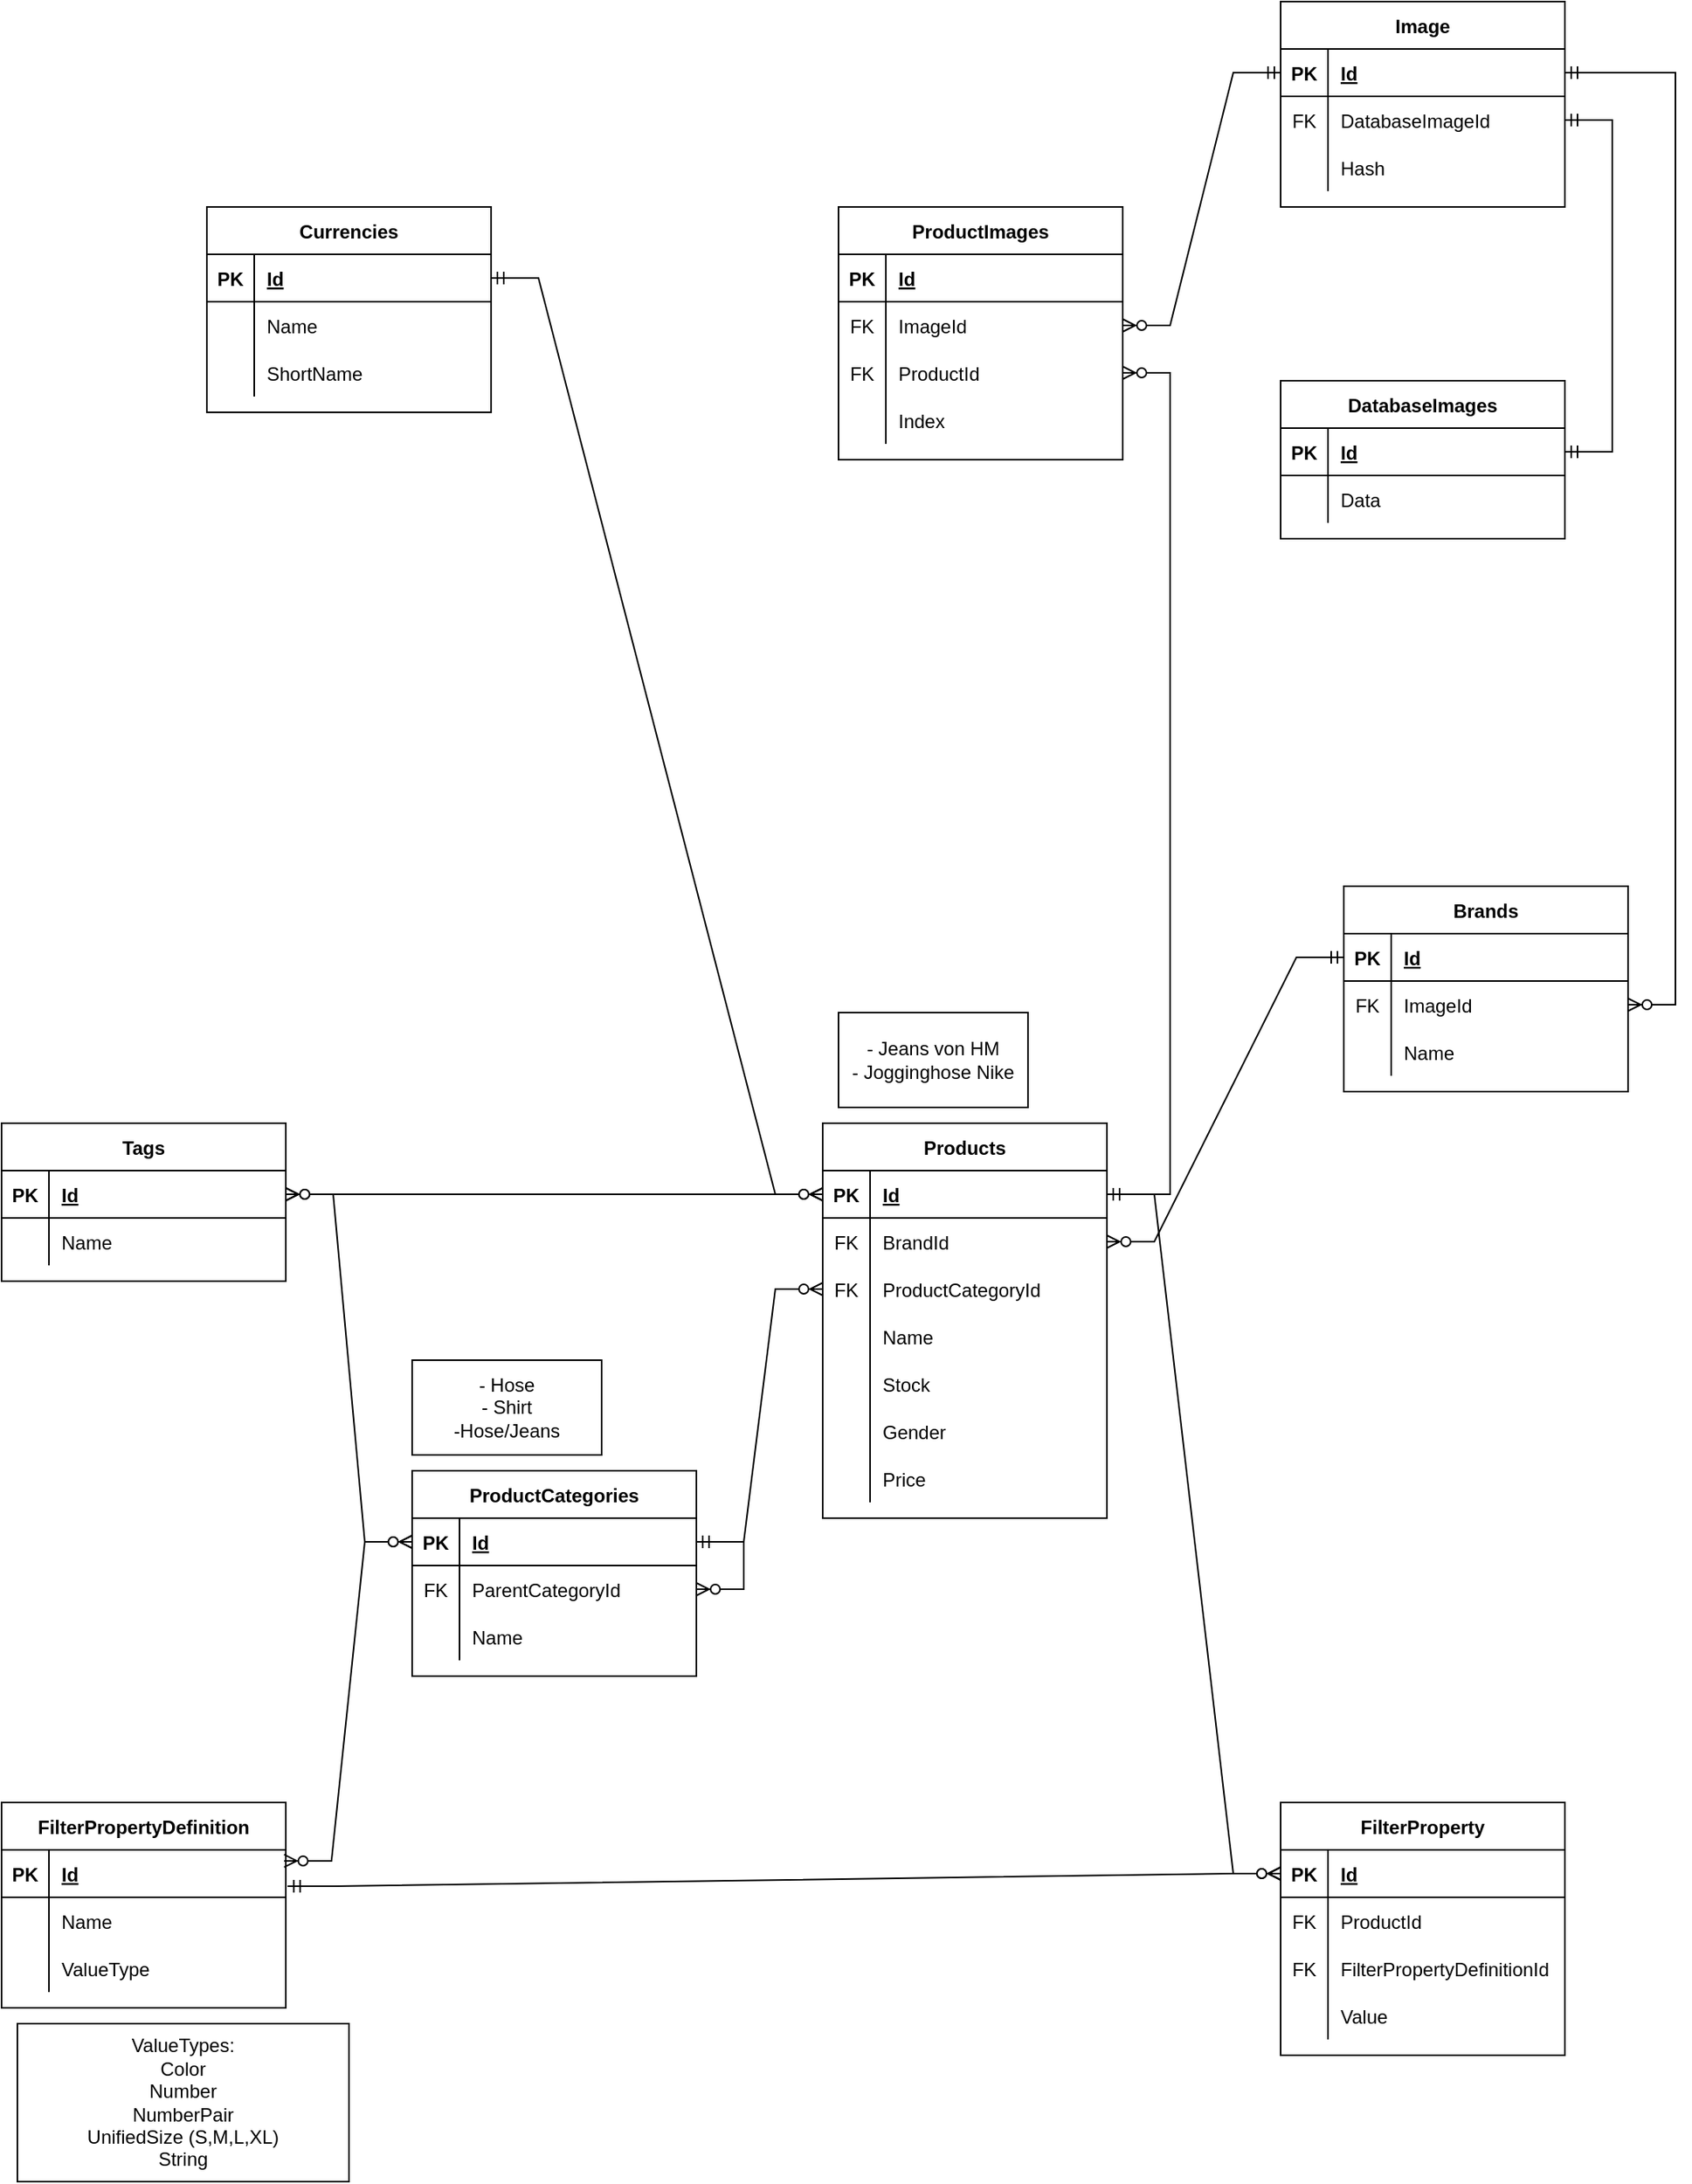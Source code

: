 <mxfile compressed="false" version="15.8.4" type="device">
  <diagram id="R2lEEEUBdFMjLlhIrx00" name="Page-1">
    <mxGraphModel dx="1662" dy="2639" grid="1" gridSize="10" guides="1" tooltips="1" connect="1" arrows="1" fold="1" page="1" pageScale="1" pageWidth="1169" pageHeight="1654" math="0" shadow="0" extFonts="Permanent Marker^https://fonts.googleapis.com/css?family=Permanent+Marker">
      <root>
        <mxCell id="0" />
        <mxCell id="1" parent="0" />
        <mxCell id="2k29dD9bNRJpPjfo6heG-1" value="Products" style="shape=table;startSize=30;container=1;collapsible=1;childLayout=tableLayout;fixedRows=1;rowLines=0;fontStyle=1;align=center;resizeLast=1;" parent="1" vertex="1">
          <mxGeometry x="540" y="90" width="180" height="250" as="geometry" />
        </mxCell>
        <mxCell id="2k29dD9bNRJpPjfo6heG-2" value="" style="shape=tableRow;horizontal=0;startSize=0;swimlaneHead=0;swimlaneBody=0;fillColor=none;collapsible=0;dropTarget=0;points=[[0,0.5],[1,0.5]];portConstraint=eastwest;top=0;left=0;right=0;bottom=1;" parent="2k29dD9bNRJpPjfo6heG-1" vertex="1">
          <mxGeometry y="30" width="180" height="30" as="geometry" />
        </mxCell>
        <mxCell id="2k29dD9bNRJpPjfo6heG-3" value="PK" style="shape=partialRectangle;connectable=0;fillColor=none;top=0;left=0;bottom=0;right=0;fontStyle=1;overflow=hidden;" parent="2k29dD9bNRJpPjfo6heG-2" vertex="1">
          <mxGeometry width="30" height="30" as="geometry">
            <mxRectangle width="30" height="30" as="alternateBounds" />
          </mxGeometry>
        </mxCell>
        <mxCell id="2k29dD9bNRJpPjfo6heG-4" value="Id" style="shape=partialRectangle;connectable=0;fillColor=none;top=0;left=0;bottom=0;right=0;align=left;spacingLeft=6;fontStyle=5;overflow=hidden;" parent="2k29dD9bNRJpPjfo6heG-2" vertex="1">
          <mxGeometry x="30" width="150" height="30" as="geometry">
            <mxRectangle width="150" height="30" as="alternateBounds" />
          </mxGeometry>
        </mxCell>
        <mxCell id="FlRv2dzmPDI0gXYhTpxN-71" value="" style="shape=partialRectangle;collapsible=0;dropTarget=0;pointerEvents=0;fillColor=none;top=0;left=0;bottom=0;right=0;points=[[0,0.5],[1,0.5]];portConstraint=eastwest;" parent="2k29dD9bNRJpPjfo6heG-1" vertex="1">
          <mxGeometry y="60" width="180" height="30" as="geometry" />
        </mxCell>
        <mxCell id="FlRv2dzmPDI0gXYhTpxN-72" value="FK" style="shape=partialRectangle;connectable=0;fillColor=none;top=0;left=0;bottom=0;right=0;fontStyle=0;overflow=hidden;" parent="FlRv2dzmPDI0gXYhTpxN-71" vertex="1">
          <mxGeometry width="30" height="30" as="geometry">
            <mxRectangle width="30" height="30" as="alternateBounds" />
          </mxGeometry>
        </mxCell>
        <mxCell id="FlRv2dzmPDI0gXYhTpxN-73" value="BrandId" style="shape=partialRectangle;connectable=0;fillColor=none;top=0;left=0;bottom=0;right=0;align=left;spacingLeft=6;fontStyle=0;overflow=hidden;" parent="FlRv2dzmPDI0gXYhTpxN-71" vertex="1">
          <mxGeometry x="30" width="150" height="30" as="geometry">
            <mxRectangle width="150" height="30" as="alternateBounds" />
          </mxGeometry>
        </mxCell>
        <mxCell id="2k29dD9bNRJpPjfo6heG-30" value="" style="shape=tableRow;horizontal=0;startSize=0;swimlaneHead=0;swimlaneBody=0;fillColor=none;collapsible=0;dropTarget=0;points=[[0,0.5],[1,0.5]];portConstraint=eastwest;top=0;left=0;right=0;bottom=0;" parent="2k29dD9bNRJpPjfo6heG-1" vertex="1">
          <mxGeometry y="90" width="180" height="30" as="geometry" />
        </mxCell>
        <mxCell id="2k29dD9bNRJpPjfo6heG-31" value="FK" style="shape=partialRectangle;connectable=0;fillColor=none;top=0;left=0;bottom=0;right=0;fontStyle=0;overflow=hidden;" parent="2k29dD9bNRJpPjfo6heG-30" vertex="1">
          <mxGeometry width="30" height="30" as="geometry">
            <mxRectangle width="30" height="30" as="alternateBounds" />
          </mxGeometry>
        </mxCell>
        <mxCell id="2k29dD9bNRJpPjfo6heG-32" value="ProductCategoryId" style="shape=partialRectangle;connectable=0;fillColor=none;top=0;left=0;bottom=0;right=0;align=left;spacingLeft=6;fontStyle=0;overflow=hidden;" parent="2k29dD9bNRJpPjfo6heG-30" vertex="1">
          <mxGeometry x="30" width="150" height="30" as="geometry">
            <mxRectangle width="150" height="30" as="alternateBounds" />
          </mxGeometry>
        </mxCell>
        <mxCell id="2k29dD9bNRJpPjfo6heG-5" value="" style="shape=tableRow;horizontal=0;startSize=0;swimlaneHead=0;swimlaneBody=0;fillColor=none;collapsible=0;dropTarget=0;points=[[0,0.5],[1,0.5]];portConstraint=eastwest;top=0;left=0;right=0;bottom=0;" parent="2k29dD9bNRJpPjfo6heG-1" vertex="1">
          <mxGeometry y="120" width="180" height="30" as="geometry" />
        </mxCell>
        <mxCell id="2k29dD9bNRJpPjfo6heG-6" value="" style="shape=partialRectangle;connectable=0;fillColor=none;top=0;left=0;bottom=0;right=0;editable=1;overflow=hidden;" parent="2k29dD9bNRJpPjfo6heG-5" vertex="1">
          <mxGeometry width="30" height="30" as="geometry">
            <mxRectangle width="30" height="30" as="alternateBounds" />
          </mxGeometry>
        </mxCell>
        <mxCell id="2k29dD9bNRJpPjfo6heG-7" value="Name" style="shape=partialRectangle;connectable=0;fillColor=none;top=0;left=0;bottom=0;right=0;align=left;spacingLeft=6;overflow=hidden;" parent="2k29dD9bNRJpPjfo6heG-5" vertex="1">
          <mxGeometry x="30" width="150" height="30" as="geometry">
            <mxRectangle width="150" height="30" as="alternateBounds" />
          </mxGeometry>
        </mxCell>
        <mxCell id="2k29dD9bNRJpPjfo6heG-8" value="" style="shape=tableRow;horizontal=0;startSize=0;swimlaneHead=0;swimlaneBody=0;fillColor=none;collapsible=0;dropTarget=0;points=[[0,0.5],[1,0.5]];portConstraint=eastwest;top=0;left=0;right=0;bottom=0;" parent="2k29dD9bNRJpPjfo6heG-1" vertex="1">
          <mxGeometry y="150" width="180" height="30" as="geometry" />
        </mxCell>
        <mxCell id="2k29dD9bNRJpPjfo6heG-9" value="" style="shape=partialRectangle;connectable=0;fillColor=none;top=0;left=0;bottom=0;right=0;editable=1;overflow=hidden;" parent="2k29dD9bNRJpPjfo6heG-8" vertex="1">
          <mxGeometry width="30" height="30" as="geometry">
            <mxRectangle width="30" height="30" as="alternateBounds" />
          </mxGeometry>
        </mxCell>
        <mxCell id="2k29dD9bNRJpPjfo6heG-10" value="Stock" style="shape=partialRectangle;connectable=0;fillColor=none;top=0;left=0;bottom=0;right=0;align=left;spacingLeft=6;overflow=hidden;" parent="2k29dD9bNRJpPjfo6heG-8" vertex="1">
          <mxGeometry x="30" width="150" height="30" as="geometry">
            <mxRectangle width="150" height="30" as="alternateBounds" />
          </mxGeometry>
        </mxCell>
        <mxCell id="2k29dD9bNRJpPjfo6heG-27" value="" style="shape=tableRow;horizontal=0;startSize=0;swimlaneHead=0;swimlaneBody=0;fillColor=none;collapsible=0;dropTarget=0;points=[[0,0.5],[1,0.5]];portConstraint=eastwest;top=0;left=0;right=0;bottom=0;" parent="2k29dD9bNRJpPjfo6heG-1" vertex="1">
          <mxGeometry y="180" width="180" height="30" as="geometry" />
        </mxCell>
        <mxCell id="2k29dD9bNRJpPjfo6heG-28" value="" style="shape=partialRectangle;connectable=0;fillColor=none;top=0;left=0;bottom=0;right=0;editable=1;overflow=hidden;" parent="2k29dD9bNRJpPjfo6heG-27" vertex="1">
          <mxGeometry width="30" height="30" as="geometry">
            <mxRectangle width="30" height="30" as="alternateBounds" />
          </mxGeometry>
        </mxCell>
        <mxCell id="2k29dD9bNRJpPjfo6heG-29" value="Gender" style="shape=partialRectangle;connectable=0;fillColor=none;top=0;left=0;bottom=0;right=0;align=left;spacingLeft=6;overflow=hidden;" parent="2k29dD9bNRJpPjfo6heG-27" vertex="1">
          <mxGeometry x="30" width="150" height="30" as="geometry">
            <mxRectangle width="150" height="30" as="alternateBounds" />
          </mxGeometry>
        </mxCell>
        <mxCell id="UCJz-OB7GyYKRhR9v32s-3" value="" style="shape=tableRow;horizontal=0;startSize=0;swimlaneHead=0;swimlaneBody=0;fillColor=none;collapsible=0;dropTarget=0;points=[[0,0.5],[1,0.5]];portConstraint=eastwest;top=0;left=0;right=0;bottom=0;" parent="2k29dD9bNRJpPjfo6heG-1" vertex="1">
          <mxGeometry y="210" width="180" height="30" as="geometry" />
        </mxCell>
        <mxCell id="UCJz-OB7GyYKRhR9v32s-4" value="" style="shape=partialRectangle;connectable=0;fillColor=none;top=0;left=0;bottom=0;right=0;editable=1;overflow=hidden;" parent="UCJz-OB7GyYKRhR9v32s-3" vertex="1">
          <mxGeometry width="30" height="30" as="geometry">
            <mxRectangle width="30" height="30" as="alternateBounds" />
          </mxGeometry>
        </mxCell>
        <mxCell id="UCJz-OB7GyYKRhR9v32s-5" value="Price" style="shape=partialRectangle;connectable=0;fillColor=none;top=0;left=0;bottom=0;right=0;align=left;spacingLeft=6;overflow=hidden;" parent="UCJz-OB7GyYKRhR9v32s-3" vertex="1">
          <mxGeometry x="30" width="150" height="30" as="geometry">
            <mxRectangle width="150" height="30" as="alternateBounds" />
          </mxGeometry>
        </mxCell>
        <mxCell id="2k29dD9bNRJpPjfo6heG-14" value="ProductCategories" style="shape=table;startSize=30;container=1;collapsible=1;childLayout=tableLayout;fixedRows=1;rowLines=0;fontStyle=1;align=center;resizeLast=1;" parent="1" vertex="1">
          <mxGeometry x="280" y="310" width="180" height="130" as="geometry" />
        </mxCell>
        <mxCell id="2k29dD9bNRJpPjfo6heG-15" value="" style="shape=tableRow;horizontal=0;startSize=0;swimlaneHead=0;swimlaneBody=0;fillColor=none;collapsible=0;dropTarget=0;points=[[0,0.5],[1,0.5]];portConstraint=eastwest;top=0;left=0;right=0;bottom=1;" parent="2k29dD9bNRJpPjfo6heG-14" vertex="1">
          <mxGeometry y="30" width="180" height="30" as="geometry" />
        </mxCell>
        <mxCell id="2k29dD9bNRJpPjfo6heG-16" value="PK" style="shape=partialRectangle;connectable=0;fillColor=none;top=0;left=0;bottom=0;right=0;fontStyle=1;overflow=hidden;" parent="2k29dD9bNRJpPjfo6heG-15" vertex="1">
          <mxGeometry width="30" height="30" as="geometry">
            <mxRectangle width="30" height="30" as="alternateBounds" />
          </mxGeometry>
        </mxCell>
        <mxCell id="2k29dD9bNRJpPjfo6heG-17" value="Id" style="shape=partialRectangle;connectable=0;fillColor=none;top=0;left=0;bottom=0;right=0;align=left;spacingLeft=6;fontStyle=5;overflow=hidden;" parent="2k29dD9bNRJpPjfo6heG-15" vertex="1">
          <mxGeometry x="30" width="150" height="30" as="geometry">
            <mxRectangle width="150" height="30" as="alternateBounds" />
          </mxGeometry>
        </mxCell>
        <mxCell id="2k29dD9bNRJpPjfo6heG-33" value="" style="shape=tableRow;horizontal=0;startSize=0;swimlaneHead=0;swimlaneBody=0;fillColor=none;collapsible=0;dropTarget=0;points=[[0,0.5],[1,0.5]];portConstraint=eastwest;top=0;left=0;right=0;bottom=0;" parent="2k29dD9bNRJpPjfo6heG-14" vertex="1">
          <mxGeometry y="60" width="180" height="30" as="geometry" />
        </mxCell>
        <mxCell id="2k29dD9bNRJpPjfo6heG-34" value="FK" style="shape=partialRectangle;connectable=0;fillColor=none;top=0;left=0;bottom=0;right=0;fontStyle=0;overflow=hidden;" parent="2k29dD9bNRJpPjfo6heG-33" vertex="1">
          <mxGeometry width="30" height="30" as="geometry">
            <mxRectangle width="30" height="30" as="alternateBounds" />
          </mxGeometry>
        </mxCell>
        <mxCell id="2k29dD9bNRJpPjfo6heG-35" value="ParentCategoryId" style="shape=partialRectangle;connectable=0;fillColor=none;top=0;left=0;bottom=0;right=0;align=left;spacingLeft=6;fontStyle=0;overflow=hidden;" parent="2k29dD9bNRJpPjfo6heG-33" vertex="1">
          <mxGeometry x="30" width="150" height="30" as="geometry">
            <mxRectangle width="150" height="30" as="alternateBounds" />
          </mxGeometry>
        </mxCell>
        <mxCell id="2k29dD9bNRJpPjfo6heG-21" value="" style="shape=tableRow;horizontal=0;startSize=0;swimlaneHead=0;swimlaneBody=0;fillColor=none;collapsible=0;dropTarget=0;points=[[0,0.5],[1,0.5]];portConstraint=eastwest;top=0;left=0;right=0;bottom=0;" parent="2k29dD9bNRJpPjfo6heG-14" vertex="1">
          <mxGeometry y="90" width="180" height="30" as="geometry" />
        </mxCell>
        <mxCell id="2k29dD9bNRJpPjfo6heG-22" value="" style="shape=partialRectangle;connectable=0;fillColor=none;top=0;left=0;bottom=0;right=0;editable=1;overflow=hidden;" parent="2k29dD9bNRJpPjfo6heG-21" vertex="1">
          <mxGeometry width="30" height="30" as="geometry">
            <mxRectangle width="30" height="30" as="alternateBounds" />
          </mxGeometry>
        </mxCell>
        <mxCell id="2k29dD9bNRJpPjfo6heG-23" value="Name" style="shape=partialRectangle;connectable=0;fillColor=none;top=0;left=0;bottom=0;right=0;align=left;spacingLeft=6;overflow=hidden;" parent="2k29dD9bNRJpPjfo6heG-21" vertex="1">
          <mxGeometry x="30" width="150" height="30" as="geometry">
            <mxRectangle width="150" height="30" as="alternateBounds" />
          </mxGeometry>
        </mxCell>
        <mxCell id="2k29dD9bNRJpPjfo6heG-37" value="" style="edgeStyle=entityRelationEdgeStyle;fontSize=12;html=1;endArrow=ERzeroToMany;startArrow=ERmandOne;rounded=0;" parent="2k29dD9bNRJpPjfo6heG-14" source="2k29dD9bNRJpPjfo6heG-15" target="2k29dD9bNRJpPjfo6heG-33" edge="1">
          <mxGeometry width="100" height="100" relative="1" as="geometry">
            <mxPoint x="10" y="55" as="sourcePoint" />
            <mxPoint x="-100" y="65" as="targetPoint" />
          </mxGeometry>
        </mxCell>
        <mxCell id="2k29dD9bNRJpPjfo6heG-36" value="" style="edgeStyle=entityRelationEdgeStyle;fontSize=12;html=1;endArrow=ERzeroToMany;startArrow=ERmandOne;rounded=0;" parent="1" source="2k29dD9bNRJpPjfo6heG-15" target="2k29dD9bNRJpPjfo6heG-30" edge="1">
          <mxGeometry width="100" height="100" relative="1" as="geometry">
            <mxPoint x="580" y="570" as="sourcePoint" />
            <mxPoint x="680" y="470" as="targetPoint" />
          </mxGeometry>
        </mxCell>
        <mxCell id="UCJz-OB7GyYKRhR9v32s-1" value="- Jeans von HM&lt;br&gt;- Jogginghose Nike" style="rounded=0;whiteSpace=wrap;html=1;" parent="1" vertex="1">
          <mxGeometry x="550" y="20" width="120" height="60" as="geometry" />
        </mxCell>
        <mxCell id="UCJz-OB7GyYKRhR9v32s-2" value="- Hose&lt;br&gt;- Shirt&lt;br&gt;-Hose/Jeans" style="rounded=0;whiteSpace=wrap;html=1;" parent="1" vertex="1">
          <mxGeometry x="280" y="240" width="120" height="60" as="geometry" />
        </mxCell>
        <mxCell id="UCJz-OB7GyYKRhR9v32s-12" value="FilterPropertyDefinition" style="shape=table;startSize=30;container=1;collapsible=1;childLayout=tableLayout;fixedRows=1;rowLines=0;fontStyle=1;align=center;resizeLast=1;" parent="1" vertex="1">
          <mxGeometry x="20" y="520" width="180" height="130" as="geometry" />
        </mxCell>
        <mxCell id="UCJz-OB7GyYKRhR9v32s-13" value="" style="shape=tableRow;horizontal=0;startSize=0;swimlaneHead=0;swimlaneBody=0;fillColor=none;collapsible=0;dropTarget=0;points=[[0,0.5],[1,0.5]];portConstraint=eastwest;top=0;left=0;right=0;bottom=1;" parent="UCJz-OB7GyYKRhR9v32s-12" vertex="1">
          <mxGeometry y="30" width="180" height="30" as="geometry" />
        </mxCell>
        <mxCell id="UCJz-OB7GyYKRhR9v32s-14" value="PK" style="shape=partialRectangle;connectable=0;fillColor=none;top=0;left=0;bottom=0;right=0;fontStyle=1;overflow=hidden;" parent="UCJz-OB7GyYKRhR9v32s-13" vertex="1">
          <mxGeometry width="30" height="30" as="geometry">
            <mxRectangle width="30" height="30" as="alternateBounds" />
          </mxGeometry>
        </mxCell>
        <mxCell id="UCJz-OB7GyYKRhR9v32s-15" value="Id" style="shape=partialRectangle;connectable=0;fillColor=none;top=0;left=0;bottom=0;right=0;align=left;spacingLeft=6;fontStyle=5;overflow=hidden;" parent="UCJz-OB7GyYKRhR9v32s-13" vertex="1">
          <mxGeometry x="30" width="150" height="30" as="geometry">
            <mxRectangle width="150" height="30" as="alternateBounds" />
          </mxGeometry>
        </mxCell>
        <mxCell id="UCJz-OB7GyYKRhR9v32s-16" value="" style="shape=tableRow;horizontal=0;startSize=0;swimlaneHead=0;swimlaneBody=0;fillColor=none;collapsible=0;dropTarget=0;points=[[0,0.5],[1,0.5]];portConstraint=eastwest;top=0;left=0;right=0;bottom=0;" parent="UCJz-OB7GyYKRhR9v32s-12" vertex="1">
          <mxGeometry y="60" width="180" height="30" as="geometry" />
        </mxCell>
        <mxCell id="UCJz-OB7GyYKRhR9v32s-17" value="" style="shape=partialRectangle;connectable=0;fillColor=none;top=0;left=0;bottom=0;right=0;editable=1;overflow=hidden;" parent="UCJz-OB7GyYKRhR9v32s-16" vertex="1">
          <mxGeometry width="30" height="30" as="geometry">
            <mxRectangle width="30" height="30" as="alternateBounds" />
          </mxGeometry>
        </mxCell>
        <mxCell id="UCJz-OB7GyYKRhR9v32s-18" value="Name" style="shape=partialRectangle;connectable=0;fillColor=none;top=0;left=0;bottom=0;right=0;align=left;spacingLeft=6;overflow=hidden;" parent="UCJz-OB7GyYKRhR9v32s-16" vertex="1">
          <mxGeometry x="30" width="150" height="30" as="geometry">
            <mxRectangle width="150" height="30" as="alternateBounds" />
          </mxGeometry>
        </mxCell>
        <mxCell id="UCJz-OB7GyYKRhR9v32s-22" value="" style="shape=tableRow;horizontal=0;startSize=0;swimlaneHead=0;swimlaneBody=0;fillColor=none;collapsible=0;dropTarget=0;points=[[0,0.5],[1,0.5]];portConstraint=eastwest;top=0;left=0;right=0;bottom=0;" parent="UCJz-OB7GyYKRhR9v32s-12" vertex="1">
          <mxGeometry y="90" width="180" height="30" as="geometry" />
        </mxCell>
        <mxCell id="UCJz-OB7GyYKRhR9v32s-23" value="" style="shape=partialRectangle;connectable=0;fillColor=none;top=0;left=0;bottom=0;right=0;editable=1;overflow=hidden;" parent="UCJz-OB7GyYKRhR9v32s-22" vertex="1">
          <mxGeometry width="30" height="30" as="geometry">
            <mxRectangle width="30" height="30" as="alternateBounds" />
          </mxGeometry>
        </mxCell>
        <mxCell id="UCJz-OB7GyYKRhR9v32s-24" value="ValueType" style="shape=partialRectangle;connectable=0;fillColor=none;top=0;left=0;bottom=0;right=0;align=left;spacingLeft=6;overflow=hidden;" parent="UCJz-OB7GyYKRhR9v32s-22" vertex="1">
          <mxGeometry x="30" width="150" height="30" as="geometry">
            <mxRectangle width="150" height="30" as="alternateBounds" />
          </mxGeometry>
        </mxCell>
        <mxCell id="UCJz-OB7GyYKRhR9v32s-25" value="Tags" style="shape=table;startSize=30;container=1;collapsible=1;childLayout=tableLayout;fixedRows=1;rowLines=0;fontStyle=1;align=center;resizeLast=1;" parent="1" vertex="1">
          <mxGeometry x="20" y="90" width="180" height="100" as="geometry" />
        </mxCell>
        <mxCell id="UCJz-OB7GyYKRhR9v32s-26" value="" style="shape=tableRow;horizontal=0;startSize=0;swimlaneHead=0;swimlaneBody=0;fillColor=none;collapsible=0;dropTarget=0;points=[[0,0.5],[1,0.5]];portConstraint=eastwest;top=0;left=0;right=0;bottom=1;" parent="UCJz-OB7GyYKRhR9v32s-25" vertex="1">
          <mxGeometry y="30" width="180" height="30" as="geometry" />
        </mxCell>
        <mxCell id="UCJz-OB7GyYKRhR9v32s-27" value="PK" style="shape=partialRectangle;connectable=0;fillColor=none;top=0;left=0;bottom=0;right=0;fontStyle=1;overflow=hidden;" parent="UCJz-OB7GyYKRhR9v32s-26" vertex="1">
          <mxGeometry width="30" height="30" as="geometry">
            <mxRectangle width="30" height="30" as="alternateBounds" />
          </mxGeometry>
        </mxCell>
        <mxCell id="UCJz-OB7GyYKRhR9v32s-28" value="Id" style="shape=partialRectangle;connectable=0;fillColor=none;top=0;left=0;bottom=0;right=0;align=left;spacingLeft=6;fontStyle=5;overflow=hidden;" parent="UCJz-OB7GyYKRhR9v32s-26" vertex="1">
          <mxGeometry x="30" width="150" height="30" as="geometry">
            <mxRectangle width="150" height="30" as="alternateBounds" />
          </mxGeometry>
        </mxCell>
        <mxCell id="UCJz-OB7GyYKRhR9v32s-29" value="" style="shape=tableRow;horizontal=0;startSize=0;swimlaneHead=0;swimlaneBody=0;fillColor=none;collapsible=0;dropTarget=0;points=[[0,0.5],[1,0.5]];portConstraint=eastwest;top=0;left=0;right=0;bottom=0;" parent="UCJz-OB7GyYKRhR9v32s-25" vertex="1">
          <mxGeometry y="60" width="180" height="30" as="geometry" />
        </mxCell>
        <mxCell id="UCJz-OB7GyYKRhR9v32s-30" value="" style="shape=partialRectangle;connectable=0;fillColor=none;top=0;left=0;bottom=0;right=0;editable=1;overflow=hidden;" parent="UCJz-OB7GyYKRhR9v32s-29" vertex="1">
          <mxGeometry width="30" height="30" as="geometry">
            <mxRectangle width="30" height="30" as="alternateBounds" />
          </mxGeometry>
        </mxCell>
        <mxCell id="UCJz-OB7GyYKRhR9v32s-31" value="Name" style="shape=partialRectangle;connectable=0;fillColor=none;top=0;left=0;bottom=0;right=0;align=left;spacingLeft=6;overflow=hidden;" parent="UCJz-OB7GyYKRhR9v32s-29" vertex="1">
          <mxGeometry x="30" width="150" height="30" as="geometry">
            <mxRectangle width="150" height="30" as="alternateBounds" />
          </mxGeometry>
        </mxCell>
        <mxCell id="UCJz-OB7GyYKRhR9v32s-38" value="" style="edgeStyle=entityRelationEdgeStyle;fontSize=12;html=1;endArrow=ERzeroToMany;endFill=1;startArrow=ERzeroToMany;rounded=0;" parent="1" source="2k29dD9bNRJpPjfo6heG-2" target="UCJz-OB7GyYKRhR9v32s-26" edge="1">
          <mxGeometry width="100" height="100" relative="1" as="geometry">
            <mxPoint x="80" y="680" as="sourcePoint" />
            <mxPoint x="180" y="580" as="targetPoint" />
          </mxGeometry>
        </mxCell>
        <mxCell id="UCJz-OB7GyYKRhR9v32s-39" value="" style="edgeStyle=entityRelationEdgeStyle;fontSize=12;html=1;endArrow=ERzeroToMany;endFill=1;startArrow=ERzeroToMany;rounded=0;" parent="1" source="2k29dD9bNRJpPjfo6heG-15" target="UCJz-OB7GyYKRhR9v32s-26" edge="1">
          <mxGeometry width="100" height="100" relative="1" as="geometry">
            <mxPoint x="150" y="400" as="sourcePoint" />
            <mxPoint x="250" y="300" as="targetPoint" />
          </mxGeometry>
        </mxCell>
        <mxCell id="UCJz-OB7GyYKRhR9v32s-40" value="ValueTypes:&lt;br&gt;Color&lt;br&gt;Number&lt;br&gt;NumberPair&lt;br&gt;UnifiedSize (S,M,L,XL)&lt;br&gt;String" style="rounded=0;whiteSpace=wrap;html=1;" parent="1" vertex="1">
          <mxGeometry x="30" y="660" width="210" height="100" as="geometry" />
        </mxCell>
        <mxCell id="UCJz-OB7GyYKRhR9v32s-41" value="" style="edgeStyle=entityRelationEdgeStyle;fontSize=12;html=1;endArrow=ERzeroToMany;endFill=1;startArrow=ERzeroToMany;rounded=0;exitX=0.994;exitY=0.233;exitDx=0;exitDy=0;exitPerimeter=0;" parent="1" source="UCJz-OB7GyYKRhR9v32s-13" target="2k29dD9bNRJpPjfo6heG-15" edge="1">
          <mxGeometry width="100" height="100" relative="1" as="geometry">
            <mxPoint x="180" y="570" as="sourcePoint" />
            <mxPoint x="280" y="470" as="targetPoint" />
          </mxGeometry>
        </mxCell>
        <mxCell id="UCJz-OB7GyYKRhR9v32s-42" value="FilterProperty" style="shape=table;startSize=30;container=1;collapsible=1;childLayout=tableLayout;fixedRows=1;rowLines=0;fontStyle=1;align=center;resizeLast=1;" parent="1" vertex="1">
          <mxGeometry x="830" y="520" width="180" height="160" as="geometry" />
        </mxCell>
        <mxCell id="UCJz-OB7GyYKRhR9v32s-43" value="" style="shape=tableRow;horizontal=0;startSize=0;swimlaneHead=0;swimlaneBody=0;fillColor=none;collapsible=0;dropTarget=0;points=[[0,0.5],[1,0.5]];portConstraint=eastwest;top=0;left=0;right=0;bottom=1;" parent="UCJz-OB7GyYKRhR9v32s-42" vertex="1">
          <mxGeometry y="30" width="180" height="30" as="geometry" />
        </mxCell>
        <mxCell id="UCJz-OB7GyYKRhR9v32s-44" value="PK" style="shape=partialRectangle;connectable=0;fillColor=none;top=0;left=0;bottom=0;right=0;fontStyle=1;overflow=hidden;" parent="UCJz-OB7GyYKRhR9v32s-43" vertex="1">
          <mxGeometry width="30" height="30" as="geometry">
            <mxRectangle width="30" height="30" as="alternateBounds" />
          </mxGeometry>
        </mxCell>
        <mxCell id="UCJz-OB7GyYKRhR9v32s-45" value="Id" style="shape=partialRectangle;connectable=0;fillColor=none;top=0;left=0;bottom=0;right=0;align=left;spacingLeft=6;fontStyle=5;overflow=hidden;" parent="UCJz-OB7GyYKRhR9v32s-43" vertex="1">
          <mxGeometry x="30" width="150" height="30" as="geometry">
            <mxRectangle width="150" height="30" as="alternateBounds" />
          </mxGeometry>
        </mxCell>
        <mxCell id="UCJz-OB7GyYKRhR9v32s-62" value="" style="shape=tableRow;horizontal=0;startSize=0;swimlaneHead=0;swimlaneBody=0;fillColor=none;collapsible=0;dropTarget=0;points=[[0,0.5],[1,0.5]];portConstraint=eastwest;top=0;left=0;right=0;bottom=0;" parent="UCJz-OB7GyYKRhR9v32s-42" vertex="1">
          <mxGeometry y="60" width="180" height="30" as="geometry" />
        </mxCell>
        <mxCell id="UCJz-OB7GyYKRhR9v32s-63" value="FK" style="shape=partialRectangle;connectable=0;fillColor=none;top=0;left=0;bottom=0;right=0;fontStyle=0;overflow=hidden;" parent="UCJz-OB7GyYKRhR9v32s-62" vertex="1">
          <mxGeometry width="30" height="30" as="geometry">
            <mxRectangle width="30" height="30" as="alternateBounds" />
          </mxGeometry>
        </mxCell>
        <mxCell id="UCJz-OB7GyYKRhR9v32s-64" value="ProductId" style="shape=partialRectangle;connectable=0;fillColor=none;top=0;left=0;bottom=0;right=0;align=left;spacingLeft=6;fontStyle=0;overflow=hidden;" parent="UCJz-OB7GyYKRhR9v32s-62" vertex="1">
          <mxGeometry x="30" width="150" height="30" as="geometry">
            <mxRectangle width="150" height="30" as="alternateBounds" />
          </mxGeometry>
        </mxCell>
        <mxCell id="UCJz-OB7GyYKRhR9v32s-56" value="" style="shape=tableRow;horizontal=0;startSize=0;swimlaneHead=0;swimlaneBody=0;fillColor=none;collapsible=0;dropTarget=0;points=[[0,0.5],[1,0.5]];portConstraint=eastwest;top=0;left=0;right=0;bottom=0;" parent="UCJz-OB7GyYKRhR9v32s-42" vertex="1">
          <mxGeometry y="90" width="180" height="30" as="geometry" />
        </mxCell>
        <mxCell id="UCJz-OB7GyYKRhR9v32s-57" value="FK" style="shape=partialRectangle;connectable=0;fillColor=none;top=0;left=0;bottom=0;right=0;fontStyle=0;overflow=hidden;" parent="UCJz-OB7GyYKRhR9v32s-56" vertex="1">
          <mxGeometry width="30" height="30" as="geometry">
            <mxRectangle width="30" height="30" as="alternateBounds" />
          </mxGeometry>
        </mxCell>
        <mxCell id="UCJz-OB7GyYKRhR9v32s-58" value="FilterPropertyDefinitionId" style="shape=partialRectangle;connectable=0;fillColor=none;top=0;left=0;bottom=0;right=0;align=left;spacingLeft=6;fontStyle=0;overflow=hidden;" parent="UCJz-OB7GyYKRhR9v32s-56" vertex="1">
          <mxGeometry x="30" width="150" height="30" as="geometry">
            <mxRectangle width="150" height="30" as="alternateBounds" />
          </mxGeometry>
        </mxCell>
        <mxCell id="UCJz-OB7GyYKRhR9v32s-46" value="" style="shape=tableRow;horizontal=0;startSize=0;swimlaneHead=0;swimlaneBody=0;fillColor=none;collapsible=0;dropTarget=0;points=[[0,0.5],[1,0.5]];portConstraint=eastwest;top=0;left=0;right=0;bottom=0;" parent="UCJz-OB7GyYKRhR9v32s-42" vertex="1">
          <mxGeometry y="120" width="180" height="30" as="geometry" />
        </mxCell>
        <mxCell id="UCJz-OB7GyYKRhR9v32s-47" value="" style="shape=partialRectangle;connectable=0;fillColor=none;top=0;left=0;bottom=0;right=0;editable=1;overflow=hidden;" parent="UCJz-OB7GyYKRhR9v32s-46" vertex="1">
          <mxGeometry width="30" height="30" as="geometry">
            <mxRectangle width="30" height="30" as="alternateBounds" />
          </mxGeometry>
        </mxCell>
        <mxCell id="UCJz-OB7GyYKRhR9v32s-48" value="Value" style="shape=partialRectangle;connectable=0;fillColor=none;top=0;left=0;bottom=0;right=0;align=left;spacingLeft=6;overflow=hidden;" parent="UCJz-OB7GyYKRhR9v32s-46" vertex="1">
          <mxGeometry x="30" width="150" height="30" as="geometry">
            <mxRectangle width="150" height="30" as="alternateBounds" />
          </mxGeometry>
        </mxCell>
        <mxCell id="UCJz-OB7GyYKRhR9v32s-59" value="" style="edgeStyle=entityRelationEdgeStyle;fontSize=12;html=1;endArrow=ERzeroToMany;startArrow=ERmandOne;rounded=0;exitX=1.006;exitY=0.767;exitDx=0;exitDy=0;exitPerimeter=0;" parent="1" source="UCJz-OB7GyYKRhR9v32s-13" target="UCJz-OB7GyYKRhR9v32s-43" edge="1">
          <mxGeometry width="100" height="100" relative="1" as="geometry">
            <mxPoint x="230" y="590" as="sourcePoint" />
            <mxPoint x="690" y="580" as="targetPoint" />
          </mxGeometry>
        </mxCell>
        <mxCell id="UCJz-OB7GyYKRhR9v32s-60" value="" style="edgeStyle=entityRelationEdgeStyle;fontSize=12;html=1;endArrow=ERzeroToMany;startArrow=ERmandOne;rounded=0;" parent="1" source="2k29dD9bNRJpPjfo6heG-2" target="UCJz-OB7GyYKRhR9v32s-43" edge="1">
          <mxGeometry width="100" height="100" relative="1" as="geometry">
            <mxPoint x="710" y="550" as="sourcePoint" />
            <mxPoint x="810" y="450" as="targetPoint" />
          </mxGeometry>
        </mxCell>
        <mxCell id="FlRv2dzmPDI0gXYhTpxN-1" value="Brands" style="shape=table;startSize=30;container=1;collapsible=1;childLayout=tableLayout;fixedRows=1;rowLines=0;fontStyle=1;align=center;resizeLast=1;" parent="1" vertex="1">
          <mxGeometry x="870" y="-60" width="180" height="130" as="geometry" />
        </mxCell>
        <mxCell id="FlRv2dzmPDI0gXYhTpxN-2" value="" style="shape=partialRectangle;collapsible=0;dropTarget=0;pointerEvents=0;fillColor=none;top=0;left=0;bottom=1;right=0;points=[[0,0.5],[1,0.5]];portConstraint=eastwest;" parent="FlRv2dzmPDI0gXYhTpxN-1" vertex="1">
          <mxGeometry y="30" width="180" height="30" as="geometry" />
        </mxCell>
        <mxCell id="FlRv2dzmPDI0gXYhTpxN-3" value="PK" style="shape=partialRectangle;connectable=0;fillColor=none;top=0;left=0;bottom=0;right=0;fontStyle=1;overflow=hidden;" parent="FlRv2dzmPDI0gXYhTpxN-2" vertex="1">
          <mxGeometry width="30" height="30" as="geometry">
            <mxRectangle width="30" height="30" as="alternateBounds" />
          </mxGeometry>
        </mxCell>
        <mxCell id="FlRv2dzmPDI0gXYhTpxN-4" value="Id" style="shape=partialRectangle;connectable=0;fillColor=none;top=0;left=0;bottom=0;right=0;align=left;spacingLeft=6;fontStyle=5;overflow=hidden;" parent="FlRv2dzmPDI0gXYhTpxN-2" vertex="1">
          <mxGeometry x="30" width="150" height="30" as="geometry">
            <mxRectangle width="150" height="30" as="alternateBounds" />
          </mxGeometry>
        </mxCell>
        <mxCell id="FlRv2dzmPDI0gXYhTpxN-36" value="" style="shape=partialRectangle;collapsible=0;dropTarget=0;pointerEvents=0;fillColor=none;top=0;left=0;bottom=0;right=0;points=[[0,0.5],[1,0.5]];portConstraint=eastwest;" parent="FlRv2dzmPDI0gXYhTpxN-1" vertex="1">
          <mxGeometry y="60" width="180" height="30" as="geometry" />
        </mxCell>
        <mxCell id="FlRv2dzmPDI0gXYhTpxN-37" value="FK" style="shape=partialRectangle;connectable=0;fillColor=none;top=0;left=0;bottom=0;right=0;fontStyle=0;overflow=hidden;" parent="FlRv2dzmPDI0gXYhTpxN-36" vertex="1">
          <mxGeometry width="30" height="30" as="geometry">
            <mxRectangle width="30" height="30" as="alternateBounds" />
          </mxGeometry>
        </mxCell>
        <mxCell id="FlRv2dzmPDI0gXYhTpxN-38" value="ImageId" style="shape=partialRectangle;connectable=0;fillColor=none;top=0;left=0;bottom=0;right=0;align=left;spacingLeft=6;fontStyle=0;overflow=hidden;" parent="FlRv2dzmPDI0gXYhTpxN-36" vertex="1">
          <mxGeometry x="30" width="150" height="30" as="geometry">
            <mxRectangle width="150" height="30" as="alternateBounds" />
          </mxGeometry>
        </mxCell>
        <mxCell id="FlRv2dzmPDI0gXYhTpxN-5" value="" style="shape=partialRectangle;collapsible=0;dropTarget=0;pointerEvents=0;fillColor=none;top=0;left=0;bottom=0;right=0;points=[[0,0.5],[1,0.5]];portConstraint=eastwest;" parent="FlRv2dzmPDI0gXYhTpxN-1" vertex="1">
          <mxGeometry y="90" width="180" height="30" as="geometry" />
        </mxCell>
        <mxCell id="FlRv2dzmPDI0gXYhTpxN-6" value="" style="shape=partialRectangle;connectable=0;fillColor=none;top=0;left=0;bottom=0;right=0;editable=1;overflow=hidden;" parent="FlRv2dzmPDI0gXYhTpxN-5" vertex="1">
          <mxGeometry width="30" height="30" as="geometry">
            <mxRectangle width="30" height="30" as="alternateBounds" />
          </mxGeometry>
        </mxCell>
        <mxCell id="FlRv2dzmPDI0gXYhTpxN-7" value="Name" style="shape=partialRectangle;connectable=0;fillColor=none;top=0;left=0;bottom=0;right=0;align=left;spacingLeft=6;overflow=hidden;" parent="FlRv2dzmPDI0gXYhTpxN-5" vertex="1">
          <mxGeometry x="30" width="150" height="30" as="geometry">
            <mxRectangle width="150" height="30" as="alternateBounds" />
          </mxGeometry>
        </mxCell>
        <mxCell id="FlRv2dzmPDI0gXYhTpxN-18" value="Image" style="shape=table;startSize=30;container=1;collapsible=1;childLayout=tableLayout;fixedRows=1;rowLines=0;fontStyle=1;align=center;resizeLast=1;" parent="1" vertex="1">
          <mxGeometry x="830" y="-620" width="180" height="130" as="geometry" />
        </mxCell>
        <mxCell id="FlRv2dzmPDI0gXYhTpxN-19" value="" style="shape=partialRectangle;collapsible=0;dropTarget=0;pointerEvents=0;fillColor=none;top=0;left=0;bottom=1;right=0;points=[[0,0.5],[1,0.5]];portConstraint=eastwest;" parent="FlRv2dzmPDI0gXYhTpxN-18" vertex="1">
          <mxGeometry y="30" width="180" height="30" as="geometry" />
        </mxCell>
        <mxCell id="FlRv2dzmPDI0gXYhTpxN-20" value="PK" style="shape=partialRectangle;connectable=0;fillColor=none;top=0;left=0;bottom=0;right=0;fontStyle=1;overflow=hidden;" parent="FlRv2dzmPDI0gXYhTpxN-19" vertex="1">
          <mxGeometry width="30" height="30" as="geometry">
            <mxRectangle width="30" height="30" as="alternateBounds" />
          </mxGeometry>
        </mxCell>
        <mxCell id="FlRv2dzmPDI0gXYhTpxN-21" value="Id" style="shape=partialRectangle;connectable=0;fillColor=none;top=0;left=0;bottom=0;right=0;align=left;spacingLeft=6;fontStyle=5;overflow=hidden;" parent="FlRv2dzmPDI0gXYhTpxN-19" vertex="1">
          <mxGeometry x="30" width="150" height="30" as="geometry">
            <mxRectangle width="150" height="30" as="alternateBounds" />
          </mxGeometry>
        </mxCell>
        <mxCell id="FlRv2dzmPDI0gXYhTpxN-66" value="" style="shape=partialRectangle;collapsible=0;dropTarget=0;pointerEvents=0;fillColor=none;top=0;left=0;bottom=0;right=0;points=[[0,0.5],[1,0.5]];portConstraint=eastwest;" parent="FlRv2dzmPDI0gXYhTpxN-18" vertex="1">
          <mxGeometry y="60" width="180" height="30" as="geometry" />
        </mxCell>
        <mxCell id="FlRv2dzmPDI0gXYhTpxN-67" value="FK" style="shape=partialRectangle;connectable=0;fillColor=none;top=0;left=0;bottom=0;right=0;fontStyle=0;overflow=hidden;" parent="FlRv2dzmPDI0gXYhTpxN-66" vertex="1">
          <mxGeometry width="30" height="30" as="geometry">
            <mxRectangle width="30" height="30" as="alternateBounds" />
          </mxGeometry>
        </mxCell>
        <mxCell id="FlRv2dzmPDI0gXYhTpxN-68" value="DatabaseImageId" style="shape=partialRectangle;connectable=0;fillColor=none;top=0;left=0;bottom=0;right=0;align=left;spacingLeft=6;fontStyle=0;overflow=hidden;" parent="FlRv2dzmPDI0gXYhTpxN-66" vertex="1">
          <mxGeometry x="30" width="150" height="30" as="geometry">
            <mxRectangle width="150" height="30" as="alternateBounds" />
          </mxGeometry>
        </mxCell>
        <mxCell id="FlRv2dzmPDI0gXYhTpxN-31" value="" style="shape=partialRectangle;collapsible=0;dropTarget=0;pointerEvents=0;fillColor=none;top=0;left=0;bottom=0;right=0;points=[[0,0.5],[1,0.5]];portConstraint=eastwest;" parent="FlRv2dzmPDI0gXYhTpxN-18" vertex="1">
          <mxGeometry y="90" width="180" height="30" as="geometry" />
        </mxCell>
        <mxCell id="FlRv2dzmPDI0gXYhTpxN-32" value="" style="shape=partialRectangle;connectable=0;fillColor=none;top=0;left=0;bottom=0;right=0;editable=1;overflow=hidden;" parent="FlRv2dzmPDI0gXYhTpxN-31" vertex="1">
          <mxGeometry width="30" height="30" as="geometry">
            <mxRectangle width="30" height="30" as="alternateBounds" />
          </mxGeometry>
        </mxCell>
        <mxCell id="FlRv2dzmPDI0gXYhTpxN-33" value="Hash" style="shape=partialRectangle;connectable=0;fillColor=none;top=0;left=0;bottom=0;right=0;align=left;spacingLeft=6;overflow=hidden;" parent="FlRv2dzmPDI0gXYhTpxN-31" vertex="1">
          <mxGeometry x="30" width="150" height="30" as="geometry">
            <mxRectangle width="150" height="30" as="alternateBounds" />
          </mxGeometry>
        </mxCell>
        <mxCell id="FlRv2dzmPDI0gXYhTpxN-35" value="" style="edgeStyle=entityRelationEdgeStyle;fontSize=12;html=1;endArrow=ERzeroToMany;startArrow=ERmandOne;rounded=0;" parent="1" source="FlRv2dzmPDI0gXYhTpxN-19" target="FlRv2dzmPDI0gXYhTpxN-36" edge="1">
          <mxGeometry width="100" height="100" relative="1" as="geometry">
            <mxPoint x="1310" y="200" as="sourcePoint" />
            <mxPoint x="1320" y="180" as="targetPoint" />
          </mxGeometry>
        </mxCell>
        <mxCell id="FlRv2dzmPDI0gXYhTpxN-39" value="Currencies" style="shape=table;startSize=30;container=1;collapsible=1;childLayout=tableLayout;fixedRows=1;rowLines=0;fontStyle=1;align=center;resizeLast=1;" parent="1" vertex="1">
          <mxGeometry x="150" y="-490" width="180" height="130" as="geometry" />
        </mxCell>
        <mxCell id="FlRv2dzmPDI0gXYhTpxN-40" value="" style="shape=partialRectangle;collapsible=0;dropTarget=0;pointerEvents=0;fillColor=none;top=0;left=0;bottom=1;right=0;points=[[0,0.5],[1,0.5]];portConstraint=eastwest;" parent="FlRv2dzmPDI0gXYhTpxN-39" vertex="1">
          <mxGeometry y="30" width="180" height="30" as="geometry" />
        </mxCell>
        <mxCell id="FlRv2dzmPDI0gXYhTpxN-41" value="PK" style="shape=partialRectangle;connectable=0;fillColor=none;top=0;left=0;bottom=0;right=0;fontStyle=1;overflow=hidden;" parent="FlRv2dzmPDI0gXYhTpxN-40" vertex="1">
          <mxGeometry width="30" height="30" as="geometry">
            <mxRectangle width="30" height="30" as="alternateBounds" />
          </mxGeometry>
        </mxCell>
        <mxCell id="FlRv2dzmPDI0gXYhTpxN-42" value="Id" style="shape=partialRectangle;connectable=0;fillColor=none;top=0;left=0;bottom=0;right=0;align=left;spacingLeft=6;fontStyle=5;overflow=hidden;" parent="FlRv2dzmPDI0gXYhTpxN-40" vertex="1">
          <mxGeometry x="30" width="150" height="30" as="geometry">
            <mxRectangle width="150" height="30" as="alternateBounds" />
          </mxGeometry>
        </mxCell>
        <mxCell id="FlRv2dzmPDI0gXYhTpxN-43" value="" style="shape=partialRectangle;collapsible=0;dropTarget=0;pointerEvents=0;fillColor=none;top=0;left=0;bottom=0;right=0;points=[[0,0.5],[1,0.5]];portConstraint=eastwest;" parent="FlRv2dzmPDI0gXYhTpxN-39" vertex="1">
          <mxGeometry y="60" width="180" height="30" as="geometry" />
        </mxCell>
        <mxCell id="FlRv2dzmPDI0gXYhTpxN-44" value="" style="shape=partialRectangle;connectable=0;fillColor=none;top=0;left=0;bottom=0;right=0;editable=1;overflow=hidden;" parent="FlRv2dzmPDI0gXYhTpxN-43" vertex="1">
          <mxGeometry width="30" height="30" as="geometry">
            <mxRectangle width="30" height="30" as="alternateBounds" />
          </mxGeometry>
        </mxCell>
        <mxCell id="FlRv2dzmPDI0gXYhTpxN-45" value="Name" style="shape=partialRectangle;connectable=0;fillColor=none;top=0;left=0;bottom=0;right=0;align=left;spacingLeft=6;overflow=hidden;" parent="FlRv2dzmPDI0gXYhTpxN-43" vertex="1">
          <mxGeometry x="30" width="150" height="30" as="geometry">
            <mxRectangle width="150" height="30" as="alternateBounds" />
          </mxGeometry>
        </mxCell>
        <mxCell id="FlRv2dzmPDI0gXYhTpxN-46" value="" style="shape=partialRectangle;collapsible=0;dropTarget=0;pointerEvents=0;fillColor=none;top=0;left=0;bottom=0;right=0;points=[[0,0.5],[1,0.5]];portConstraint=eastwest;" parent="FlRv2dzmPDI0gXYhTpxN-39" vertex="1">
          <mxGeometry y="90" width="180" height="30" as="geometry" />
        </mxCell>
        <mxCell id="FlRv2dzmPDI0gXYhTpxN-47" value="" style="shape=partialRectangle;connectable=0;fillColor=none;top=0;left=0;bottom=0;right=0;editable=1;overflow=hidden;" parent="FlRv2dzmPDI0gXYhTpxN-46" vertex="1">
          <mxGeometry width="30" height="30" as="geometry">
            <mxRectangle width="30" height="30" as="alternateBounds" />
          </mxGeometry>
        </mxCell>
        <mxCell id="FlRv2dzmPDI0gXYhTpxN-48" value="ShortName" style="shape=partialRectangle;connectable=0;fillColor=none;top=0;left=0;bottom=0;right=0;align=left;spacingLeft=6;overflow=hidden;" parent="FlRv2dzmPDI0gXYhTpxN-46" vertex="1">
          <mxGeometry x="30" width="150" height="30" as="geometry">
            <mxRectangle width="150" height="30" as="alternateBounds" />
          </mxGeometry>
        </mxCell>
        <mxCell id="FlRv2dzmPDI0gXYhTpxN-52" value="" style="edgeStyle=entityRelationEdgeStyle;fontSize=12;html=1;endArrow=ERzeroToMany;startArrow=ERmandOne;rounded=0;" parent="1" source="FlRv2dzmPDI0gXYhTpxN-40" target="2k29dD9bNRJpPjfo6heG-2" edge="1">
          <mxGeometry width="100" height="100" relative="1" as="geometry">
            <mxPoint x="750" y="180" as="sourcePoint" />
            <mxPoint x="890" y="90" as="targetPoint" />
          </mxGeometry>
        </mxCell>
        <mxCell id="FlRv2dzmPDI0gXYhTpxN-53" value="DatabaseImages" style="shape=table;startSize=30;container=1;collapsible=1;childLayout=tableLayout;fixedRows=1;rowLines=0;fontStyle=1;align=center;resizeLast=1;" parent="1" vertex="1">
          <mxGeometry x="830" y="-380" width="180" height="100" as="geometry" />
        </mxCell>
        <mxCell id="FlRv2dzmPDI0gXYhTpxN-54" value="" style="shape=partialRectangle;collapsible=0;dropTarget=0;pointerEvents=0;fillColor=none;top=0;left=0;bottom=1;right=0;points=[[0,0.5],[1,0.5]];portConstraint=eastwest;" parent="FlRv2dzmPDI0gXYhTpxN-53" vertex="1">
          <mxGeometry y="30" width="180" height="30" as="geometry" />
        </mxCell>
        <mxCell id="FlRv2dzmPDI0gXYhTpxN-55" value="PK" style="shape=partialRectangle;connectable=0;fillColor=none;top=0;left=0;bottom=0;right=0;fontStyle=1;overflow=hidden;" parent="FlRv2dzmPDI0gXYhTpxN-54" vertex="1">
          <mxGeometry width="30" height="30" as="geometry">
            <mxRectangle width="30" height="30" as="alternateBounds" />
          </mxGeometry>
        </mxCell>
        <mxCell id="FlRv2dzmPDI0gXYhTpxN-56" value="Id" style="shape=partialRectangle;connectable=0;fillColor=none;top=0;left=0;bottom=0;right=0;align=left;spacingLeft=6;fontStyle=5;overflow=hidden;" parent="FlRv2dzmPDI0gXYhTpxN-54" vertex="1">
          <mxGeometry x="30" width="150" height="30" as="geometry">
            <mxRectangle width="150" height="30" as="alternateBounds" />
          </mxGeometry>
        </mxCell>
        <mxCell id="FlRv2dzmPDI0gXYhTpxN-57" value="" style="shape=partialRectangle;collapsible=0;dropTarget=0;pointerEvents=0;fillColor=none;top=0;left=0;bottom=0;right=0;points=[[0,0.5],[1,0.5]];portConstraint=eastwest;" parent="FlRv2dzmPDI0gXYhTpxN-53" vertex="1">
          <mxGeometry y="60" width="180" height="30" as="geometry" />
        </mxCell>
        <mxCell id="FlRv2dzmPDI0gXYhTpxN-58" value="" style="shape=partialRectangle;connectable=0;fillColor=none;top=0;left=0;bottom=0;right=0;editable=1;overflow=hidden;" parent="FlRv2dzmPDI0gXYhTpxN-57" vertex="1">
          <mxGeometry width="30" height="30" as="geometry">
            <mxRectangle width="30" height="30" as="alternateBounds" />
          </mxGeometry>
        </mxCell>
        <mxCell id="FlRv2dzmPDI0gXYhTpxN-59" value="Data" style="shape=partialRectangle;connectable=0;fillColor=none;top=0;left=0;bottom=0;right=0;align=left;spacingLeft=6;overflow=hidden;" parent="FlRv2dzmPDI0gXYhTpxN-57" vertex="1">
          <mxGeometry x="30" width="150" height="30" as="geometry">
            <mxRectangle width="150" height="30" as="alternateBounds" />
          </mxGeometry>
        </mxCell>
        <mxCell id="FlRv2dzmPDI0gXYhTpxN-69" value="" style="edgeStyle=entityRelationEdgeStyle;fontSize=12;html=1;endArrow=ERmandOne;startArrow=ERmandOne;rounded=0;" parent="1" source="FlRv2dzmPDI0gXYhTpxN-66" target="FlRv2dzmPDI0gXYhTpxN-54" edge="1">
          <mxGeometry width="100" height="100" relative="1" as="geometry">
            <mxPoint x="610" y="20" as="sourcePoint" />
            <mxPoint x="710" y="-80" as="targetPoint" />
          </mxGeometry>
        </mxCell>
        <mxCell id="FlRv2dzmPDI0gXYhTpxN-70" value="" style="edgeStyle=entityRelationEdgeStyle;fontSize=12;html=1;endArrow=ERzeroToMany;startArrow=ERmandOne;rounded=0;" parent="1" source="FlRv2dzmPDI0gXYhTpxN-2" target="FlRv2dzmPDI0gXYhTpxN-71" edge="1">
          <mxGeometry width="100" height="100" relative="1" as="geometry">
            <mxPoint x="1120" y="-105" as="sourcePoint" />
            <mxPoint x="800" y="50" as="targetPoint" />
          </mxGeometry>
        </mxCell>
        <mxCell id="DEGXvMhFcCB96nw8EjPx-1" value="ProductImages" style="shape=table;startSize=30;container=1;collapsible=1;childLayout=tableLayout;fixedRows=1;rowLines=0;fontStyle=1;align=center;resizeLast=1;" vertex="1" parent="1">
          <mxGeometry x="550" y="-490" width="180" height="160" as="geometry" />
        </mxCell>
        <mxCell id="DEGXvMhFcCB96nw8EjPx-2" value="" style="shape=partialRectangle;collapsible=0;dropTarget=0;pointerEvents=0;fillColor=none;top=0;left=0;bottom=1;right=0;points=[[0,0.5],[1,0.5]];portConstraint=eastwest;" vertex="1" parent="DEGXvMhFcCB96nw8EjPx-1">
          <mxGeometry y="30" width="180" height="30" as="geometry" />
        </mxCell>
        <mxCell id="DEGXvMhFcCB96nw8EjPx-3" value="PK" style="shape=partialRectangle;connectable=0;fillColor=none;top=0;left=0;bottom=0;right=0;fontStyle=1;overflow=hidden;" vertex="1" parent="DEGXvMhFcCB96nw8EjPx-2">
          <mxGeometry width="30" height="30" as="geometry">
            <mxRectangle width="30" height="30" as="alternateBounds" />
          </mxGeometry>
        </mxCell>
        <mxCell id="DEGXvMhFcCB96nw8EjPx-4" value="Id" style="shape=partialRectangle;connectable=0;fillColor=none;top=0;left=0;bottom=0;right=0;align=left;spacingLeft=6;fontStyle=5;overflow=hidden;" vertex="1" parent="DEGXvMhFcCB96nw8EjPx-2">
          <mxGeometry x="30" width="150" height="30" as="geometry">
            <mxRectangle width="150" height="30" as="alternateBounds" />
          </mxGeometry>
        </mxCell>
        <mxCell id="DEGXvMhFcCB96nw8EjPx-19" value="" style="shape=partialRectangle;collapsible=0;dropTarget=0;pointerEvents=0;fillColor=none;top=0;left=0;bottom=0;right=0;points=[[0,0.5],[1,0.5]];portConstraint=eastwest;" vertex="1" parent="DEGXvMhFcCB96nw8EjPx-1">
          <mxGeometry y="60" width="180" height="30" as="geometry" />
        </mxCell>
        <mxCell id="DEGXvMhFcCB96nw8EjPx-20" value="FK" style="shape=partialRectangle;connectable=0;fillColor=none;top=0;left=0;bottom=0;right=0;fontStyle=0;overflow=hidden;" vertex="1" parent="DEGXvMhFcCB96nw8EjPx-19">
          <mxGeometry width="30" height="30" as="geometry">
            <mxRectangle width="30" height="30" as="alternateBounds" />
          </mxGeometry>
        </mxCell>
        <mxCell id="DEGXvMhFcCB96nw8EjPx-21" value="ImageId" style="shape=partialRectangle;connectable=0;fillColor=none;top=0;left=0;bottom=0;right=0;align=left;spacingLeft=6;fontStyle=0;overflow=hidden;" vertex="1" parent="DEGXvMhFcCB96nw8EjPx-19">
          <mxGeometry x="30" width="150" height="30" as="geometry">
            <mxRectangle width="150" height="30" as="alternateBounds" />
          </mxGeometry>
        </mxCell>
        <mxCell id="DEGXvMhFcCB96nw8EjPx-16" value="" style="shape=partialRectangle;collapsible=0;dropTarget=0;pointerEvents=0;fillColor=none;top=0;left=0;bottom=0;right=0;points=[[0,0.5],[1,0.5]];portConstraint=eastwest;" vertex="1" parent="DEGXvMhFcCB96nw8EjPx-1">
          <mxGeometry y="90" width="180" height="30" as="geometry" />
        </mxCell>
        <mxCell id="DEGXvMhFcCB96nw8EjPx-17" value="FK" style="shape=partialRectangle;connectable=0;fillColor=none;top=0;left=0;bottom=0;right=0;fontStyle=0;overflow=hidden;" vertex="1" parent="DEGXvMhFcCB96nw8EjPx-16">
          <mxGeometry width="30" height="30" as="geometry">
            <mxRectangle width="30" height="30" as="alternateBounds" />
          </mxGeometry>
        </mxCell>
        <mxCell id="DEGXvMhFcCB96nw8EjPx-18" value="ProductId" style="shape=partialRectangle;connectable=0;fillColor=none;top=0;left=0;bottom=0;right=0;align=left;spacingLeft=6;fontStyle=0;overflow=hidden;" vertex="1" parent="DEGXvMhFcCB96nw8EjPx-16">
          <mxGeometry x="30" width="150" height="30" as="geometry">
            <mxRectangle width="150" height="30" as="alternateBounds" />
          </mxGeometry>
        </mxCell>
        <mxCell id="DEGXvMhFcCB96nw8EjPx-5" value="" style="shape=partialRectangle;collapsible=0;dropTarget=0;pointerEvents=0;fillColor=none;top=0;left=0;bottom=0;right=0;points=[[0,0.5],[1,0.5]];portConstraint=eastwest;" vertex="1" parent="DEGXvMhFcCB96nw8EjPx-1">
          <mxGeometry y="120" width="180" height="30" as="geometry" />
        </mxCell>
        <mxCell id="DEGXvMhFcCB96nw8EjPx-6" value="" style="shape=partialRectangle;connectable=0;fillColor=none;top=0;left=0;bottom=0;right=0;editable=1;overflow=hidden;" vertex="1" parent="DEGXvMhFcCB96nw8EjPx-5">
          <mxGeometry width="30" height="30" as="geometry">
            <mxRectangle width="30" height="30" as="alternateBounds" />
          </mxGeometry>
        </mxCell>
        <mxCell id="DEGXvMhFcCB96nw8EjPx-7" value="Index" style="shape=partialRectangle;connectable=0;fillColor=none;top=0;left=0;bottom=0;right=0;align=left;spacingLeft=6;overflow=hidden;" vertex="1" parent="DEGXvMhFcCB96nw8EjPx-5">
          <mxGeometry x="30" width="150" height="30" as="geometry">
            <mxRectangle width="150" height="30" as="alternateBounds" />
          </mxGeometry>
        </mxCell>
        <mxCell id="DEGXvMhFcCB96nw8EjPx-15" value="" style="edgeStyle=entityRelationEdgeStyle;fontSize=12;html=1;endArrow=ERzeroToMany;startArrow=ERmandOne;rounded=0;" edge="1" parent="1" source="2k29dD9bNRJpPjfo6heG-2" target="DEGXvMhFcCB96nw8EjPx-16">
          <mxGeometry width="100" height="100" relative="1" as="geometry">
            <mxPoint x="800" y="390" as="sourcePoint" />
            <mxPoint x="900" y="290" as="targetPoint" />
          </mxGeometry>
        </mxCell>
        <mxCell id="DEGXvMhFcCB96nw8EjPx-22" value="" style="edgeStyle=entityRelationEdgeStyle;fontSize=12;html=1;endArrow=ERzeroToMany;startArrow=ERmandOne;rounded=0;" edge="1" parent="1" source="FlRv2dzmPDI0gXYhTpxN-19" target="DEGXvMhFcCB96nw8EjPx-19">
          <mxGeometry width="100" height="100" relative="1" as="geometry">
            <mxPoint x="980" y="110" as="sourcePoint" />
            <mxPoint x="1080" y="10" as="targetPoint" />
          </mxGeometry>
        </mxCell>
      </root>
    </mxGraphModel>
  </diagram>
</mxfile>
